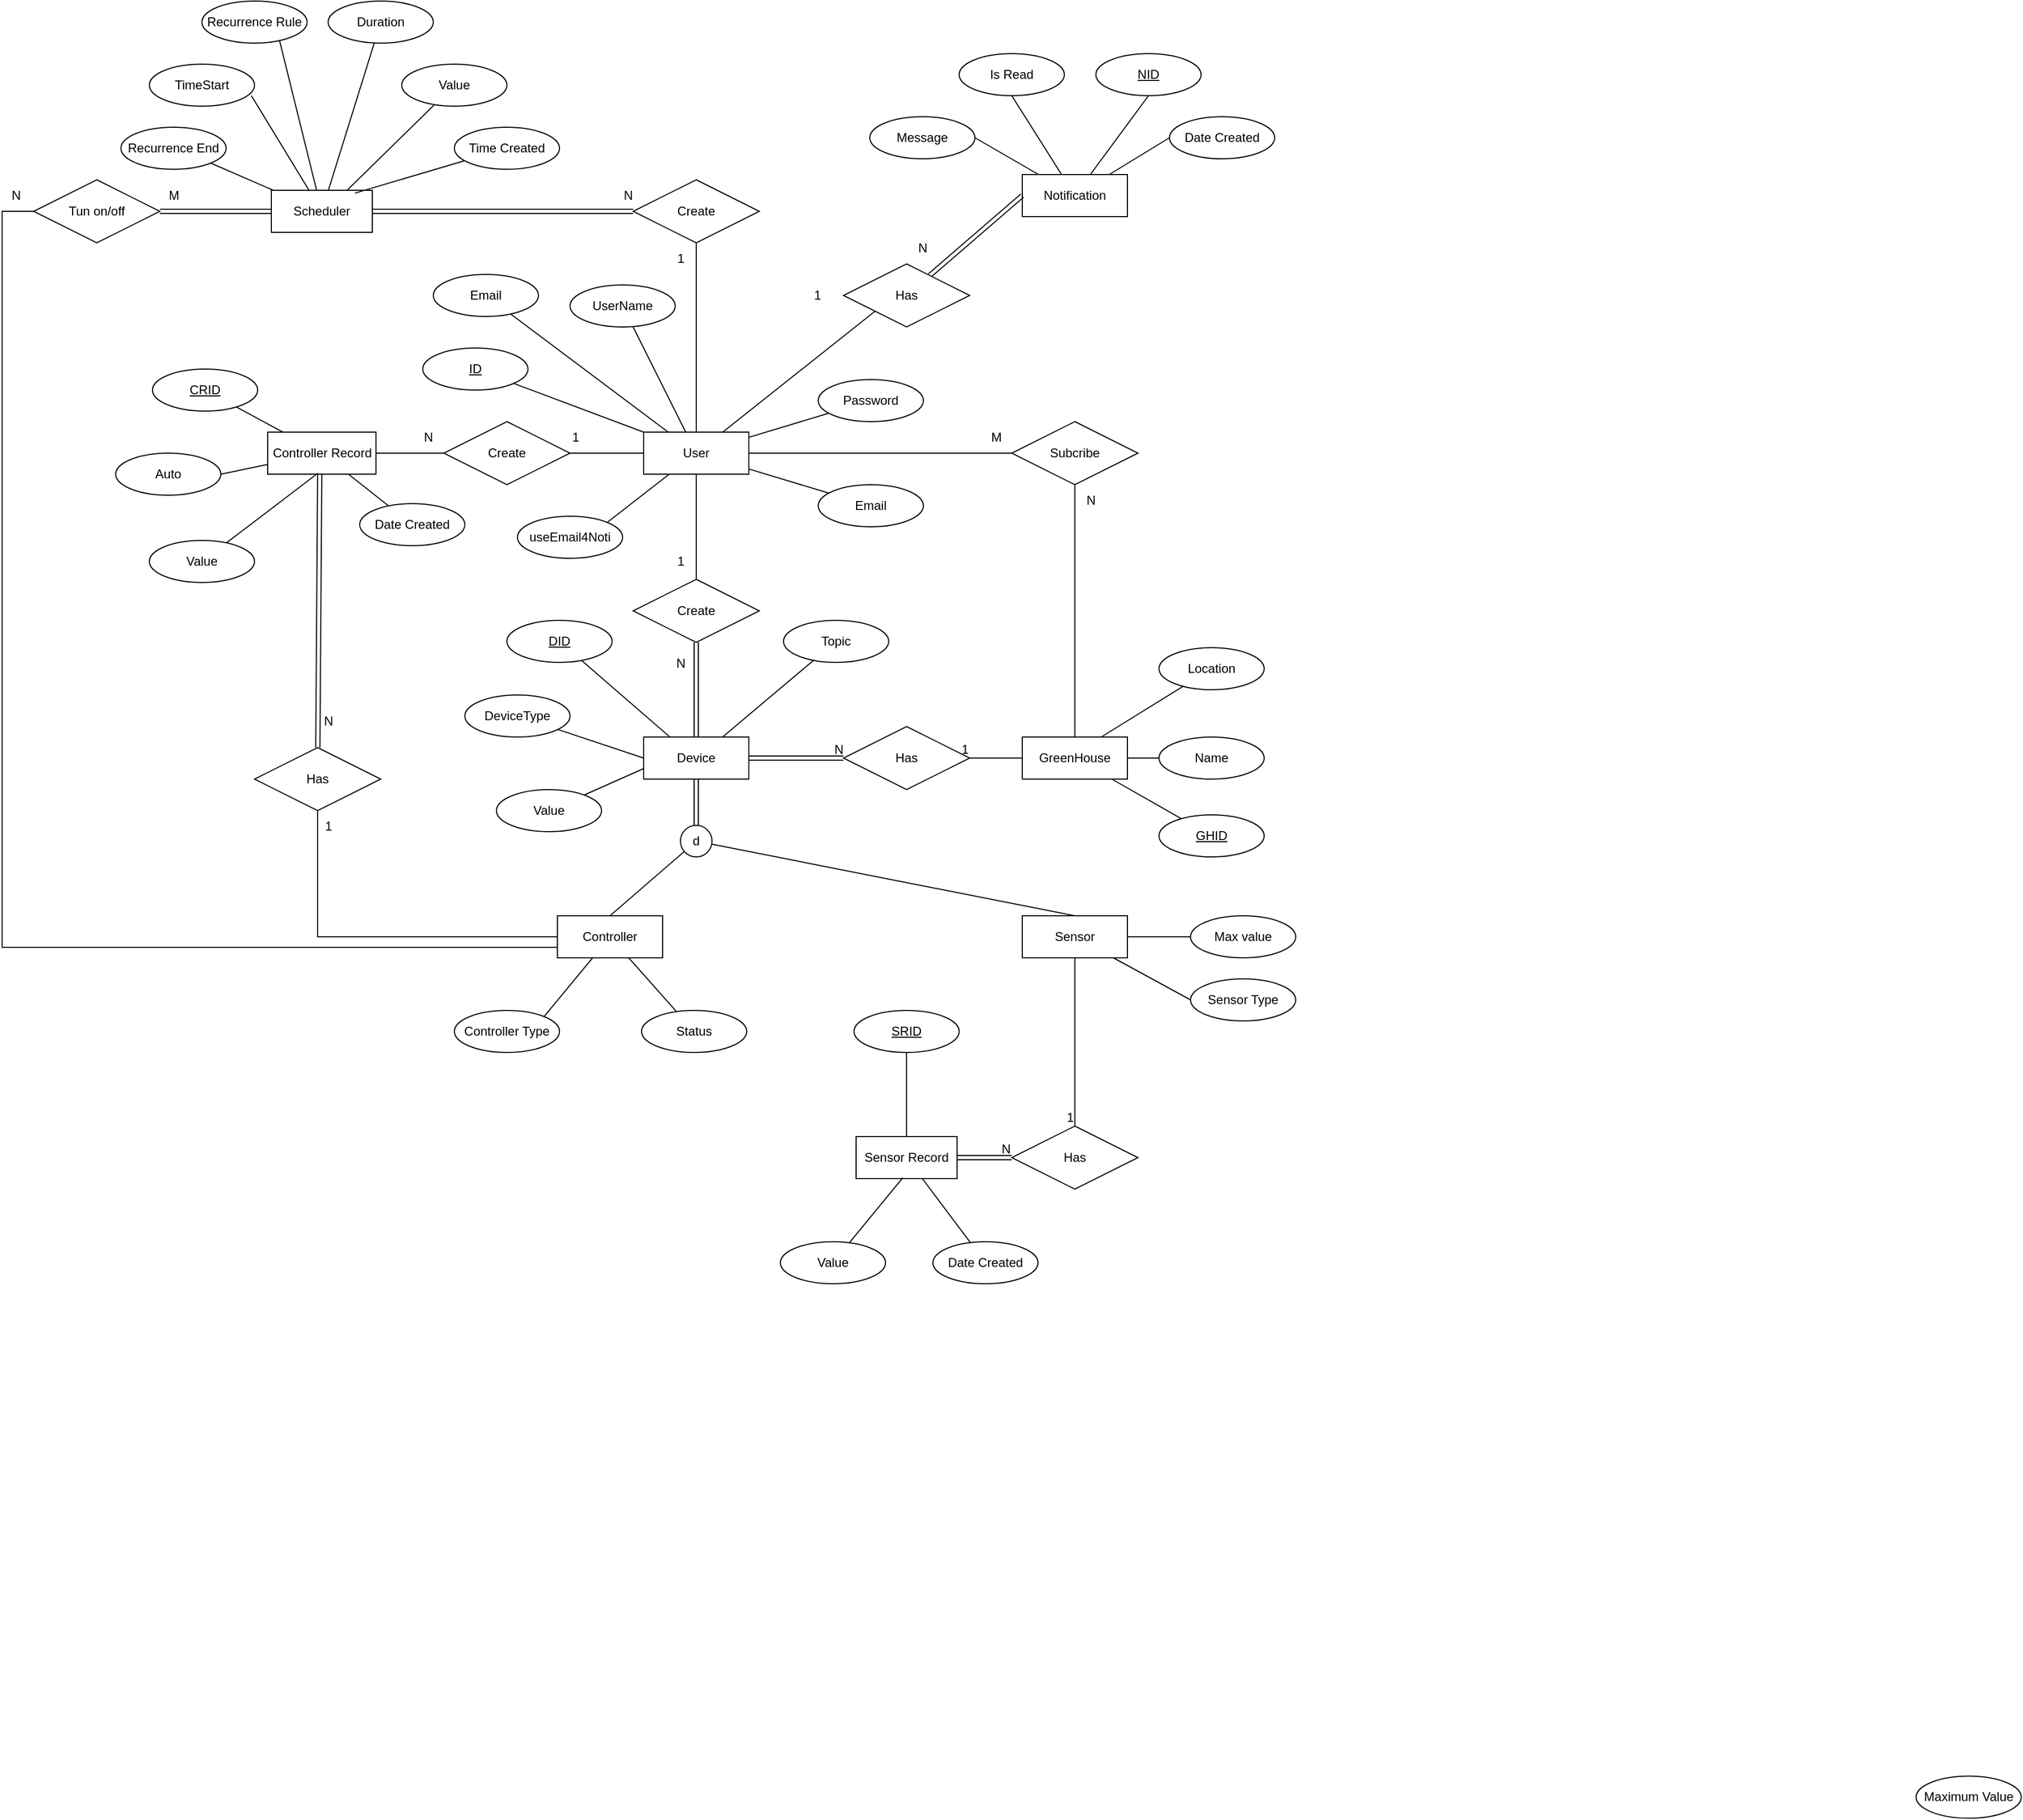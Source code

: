 <mxfile>
    <diagram id="JoOBvfm19z_bPglhsIEY" name="Page-1">
        <mxGraphModel dx="1464" dy="503" grid="0" gridSize="10" guides="1" tooltips="1" connect="1" arrows="1" fold="1" page="1" pageScale="1" pageWidth="850" pageHeight="1100" math="0" shadow="0">
            <root>
                <mxCell id="0"/>
                <mxCell id="1" parent="0"/>
                <mxCell id="100" style="edgeStyle=none;html=1;entryX=0;entryY=0.5;entryDx=0;entryDy=0;endArrow=none;endFill=0;" parent="1" source="2" target="96" edge="1">
                    <mxGeometry relative="1" as="geometry"/>
                </mxCell>
                <mxCell id="102" style="edgeStyle=none;html=1;entryX=0;entryY=0.5;entryDx=0;entryDy=0;endArrow=none;endFill=0;" parent="1" source="2" target="93" edge="1">
                    <mxGeometry relative="1" as="geometry"/>
                </mxCell>
                <mxCell id="2" value="Sensor" style="whiteSpace=wrap;html=1;align=center;" parent="1" vertex="1">
                    <mxGeometry x="690" y="1410" width="100" height="40" as="geometry"/>
                </mxCell>
                <mxCell id="3" value="GreenHouse" style="whiteSpace=wrap;html=1;align=center;" parent="1" vertex="1">
                    <mxGeometry x="690" y="1240" width="100" height="40" as="geometry"/>
                </mxCell>
                <mxCell id="4" style="rounded=0;orthogonalLoop=1;jettySize=auto;html=1;entryX=0.5;entryY=0;entryDx=0;entryDy=0;endArrow=none;startFill=0;" parent="1" source="6" target="59" edge="1">
                    <mxGeometry relative="1" as="geometry"/>
                </mxCell>
                <mxCell id="5" style="edgeStyle=orthogonalEdgeStyle;rounded=0;orthogonalLoop=1;jettySize=auto;html=1;entryX=0.5;entryY=1;entryDx=0;entryDy=0;endArrow=none;startFill=0;" parent="1" source="6" target="72" edge="1">
                    <mxGeometry relative="1" as="geometry"/>
                </mxCell>
                <mxCell id="92" style="edgeStyle=none;html=1;entryX=0;entryY=0.5;entryDx=0;entryDy=0;endArrow=none;endFill=0;" parent="1" source="6" target="90" edge="1">
                    <mxGeometry relative="1" as="geometry"/>
                </mxCell>
                <mxCell id="128" style="edgeStyle=none;html=1;entryX=0;entryY=1;entryDx=0;entryDy=0;endArrow=none;endFill=0;" parent="1" source="6" target="127" edge="1">
                    <mxGeometry relative="1" as="geometry"/>
                </mxCell>
                <mxCell id="151" style="edgeStyle=none;html=1;entryX=1;entryY=0;entryDx=0;entryDy=0;endArrow=none;endFill=0;" parent="1" source="6" target="150" edge="1">
                    <mxGeometry relative="1" as="geometry"/>
                </mxCell>
                <mxCell id="6" value="User" style="whiteSpace=wrap;html=1;align=center;" parent="1" vertex="1">
                    <mxGeometry x="330" y="950" width="100" height="40" as="geometry"/>
                </mxCell>
                <mxCell id="7" style="edgeStyle=orthogonalEdgeStyle;rounded=0;orthogonalLoop=1;jettySize=auto;html=1;endArrow=none;startFill=0;entryX=0.5;entryY=1;entryDx=0;entryDy=0;" parent="1" source="8" target="46" edge="1">
                    <mxGeometry relative="1" as="geometry">
                        <mxPoint x="22" y="1080" as="targetPoint"/>
                    </mxGeometry>
                </mxCell>
                <mxCell id="9" value="" style="ellipse;whiteSpace=wrap;html=1;align=center;aspect=fixed;fillColor=none;strokeColor=none;resizable=0;perimeter=centerPerimeter;rotatable=0;allowArrows=0;points=[];outlineConnect=1;" parent="1" vertex="1">
                    <mxGeometry x="400" y="1450" width="10" height="10" as="geometry"/>
                </mxCell>
                <mxCell id="10" value="" style="endArrow=none;html=1;rounded=0;" parent="1" source="30" target="31" edge="1">
                    <mxGeometry width="50" height="50" relative="1" as="geometry">
                        <mxPoint x="582" y="1790" as="sourcePoint"/>
                        <mxPoint x="690.573" y="1658.071" as="targetPoint"/>
                    </mxGeometry>
                </mxCell>
                <mxCell id="11" value="&lt;u&gt;GHID&lt;/u&gt;" style="ellipse;whiteSpace=wrap;html=1;align=center;" parent="1" vertex="1">
                    <mxGeometry x="820" y="1314" width="100" height="40" as="geometry"/>
                </mxCell>
                <mxCell id="12" value="" style="endArrow=none;html=1;rounded=0;" parent="1" source="3" target="11" edge="1">
                    <mxGeometry width="50" height="50" relative="1" as="geometry">
                        <mxPoint x="397" y="1530" as="sourcePoint"/>
                        <mxPoint x="447" y="1480" as="targetPoint"/>
                    </mxGeometry>
                </mxCell>
                <mxCell id="13" value="&lt;span&gt;UserName&lt;/span&gt;" style="ellipse;whiteSpace=wrap;html=1;align=center;fontStyle=0" parent="1" vertex="1">
                    <mxGeometry x="260" y="810" width="100" height="40" as="geometry"/>
                </mxCell>
                <mxCell id="14" value="Password" style="ellipse;whiteSpace=wrap;html=1;align=center;" parent="1" vertex="1">
                    <mxGeometry x="496" y="900" width="100" height="40" as="geometry"/>
                </mxCell>
                <mxCell id="15" value="Email" style="ellipse;whiteSpace=wrap;html=1;align=center;" parent="1" vertex="1">
                    <mxGeometry x="496" y="1000" width="100" height="40" as="geometry"/>
                </mxCell>
                <mxCell id="16" value="" style="endArrow=none;html=1;rounded=0;" parent="1" source="6" target="13" edge="1">
                    <mxGeometry width="50" height="50" relative="1" as="geometry">
                        <mxPoint x="256" y="1055" as="sourcePoint"/>
                        <mxPoint x="306" y="1005" as="targetPoint"/>
                    </mxGeometry>
                </mxCell>
                <mxCell id="17" value="" style="endArrow=none;html=1;rounded=0;" parent="1" source="6" target="14" edge="1">
                    <mxGeometry width="50" height="50" relative="1" as="geometry">
                        <mxPoint x="426" y="975" as="sourcePoint"/>
                        <mxPoint x="495" y="941" as="targetPoint"/>
                    </mxGeometry>
                </mxCell>
                <mxCell id="18" value="" style="endArrow=none;html=1;rounded=0;" parent="1" source="6" target="15" edge="1">
                    <mxGeometry width="50" height="50" relative="1" as="geometry">
                        <mxPoint x="436" y="995" as="sourcePoint"/>
                        <mxPoint x="476" y="995" as="targetPoint"/>
                    </mxGeometry>
                </mxCell>
                <mxCell id="106" style="edgeStyle=none;html=1;entryX=0.25;entryY=0;entryDx=0;entryDy=0;endArrow=none;endFill=0;" parent="1" source="19" target="57" edge="1">
                    <mxGeometry relative="1" as="geometry"/>
                </mxCell>
                <mxCell id="19" value="DID" style="ellipse;whiteSpace=wrap;html=1;align=center;fontStyle=4" parent="1" vertex="1">
                    <mxGeometry x="200" y="1129" width="100" height="40" as="geometry"/>
                </mxCell>
                <mxCell id="20" style="edgeStyle=orthogonalEdgeStyle;rounded=0;orthogonalLoop=1;jettySize=auto;html=1;exitX=0.5;exitY=1;exitDx=0;exitDy=0;" parent="1" edge="1">
                    <mxGeometry relative="1" as="geometry">
                        <mxPoint x="635" y="1510" as="sourcePoint"/>
                        <mxPoint x="635" y="1510" as="targetPoint"/>
                    </mxGeometry>
                </mxCell>
                <mxCell id="23" value="Has" style="shape=rhombus;perimeter=rhombusPerimeter;whiteSpace=wrap;html=1;align=center;" parent="1" vertex="1">
                    <mxGeometry x="520" y="1230" width="120" height="60" as="geometry"/>
                </mxCell>
                <mxCell id="24" value="" style="endArrow=none;html=1;rounded=0;" parent="1" source="3" target="23" edge="1">
                    <mxGeometry relative="1" as="geometry">
                        <mxPoint x="110" y="1480" as="sourcePoint"/>
                        <mxPoint x="270" y="1480" as="targetPoint"/>
                    </mxGeometry>
                </mxCell>
                <mxCell id="25" value="1" style="resizable=0;html=1;whiteSpace=wrap;align=right;verticalAlign=bottom;" parent="24" connectable="0" vertex="1">
                    <mxGeometry x="1" relative="1" as="geometry"/>
                </mxCell>
                <mxCell id="26" value="" style="shape=link;html=1;rounded=0;exitX=1;exitY=0.5;exitDx=0;exitDy=0;" parent="1" source="57" target="23" edge="1">
                    <mxGeometry relative="1" as="geometry">
                        <mxPoint x="110" y="1480" as="sourcePoint"/>
                        <mxPoint x="270" y="1480" as="targetPoint"/>
                    </mxGeometry>
                </mxCell>
                <mxCell id="27" value="N" style="resizable=0;html=1;whiteSpace=wrap;align=right;verticalAlign=bottom;" parent="26" connectable="0" vertex="1">
                    <mxGeometry x="1" relative="1" as="geometry">
                        <mxPoint x="1" as="offset"/>
                    </mxGeometry>
                </mxCell>
                <mxCell id="28" value="Email" style="ellipse;whiteSpace=wrap;html=1;align=center;" parent="1" vertex="1">
                    <mxGeometry x="130" y="800" width="100" height="40" as="geometry"/>
                </mxCell>
                <mxCell id="29" value="" style="endArrow=none;html=1;rounded=0;" parent="1" source="6" target="28" edge="1">
                    <mxGeometry width="50" height="50" relative="1" as="geometry">
                        <mxPoint x="356" y="925" as="sourcePoint"/>
                        <mxPoint x="406" y="875" as="targetPoint"/>
                    </mxGeometry>
                </mxCell>
                <mxCell id="30" value="Sensor Record" style="whiteSpace=wrap;html=1;" parent="1" vertex="1">
                    <mxGeometry x="532" y="1620" width="96" height="40" as="geometry"/>
                </mxCell>
                <mxCell id="31" value="Date Created" style="ellipse;whiteSpace=wrap;html=1;align=center;" parent="1" vertex="1">
                    <mxGeometry x="605" y="1720" width="100" height="40" as="geometry"/>
                </mxCell>
                <mxCell id="32" value="&lt;u&gt;SRID&lt;/u&gt;" style="ellipse;whiteSpace=wrap;html=1;align=center;" parent="1" vertex="1">
                    <mxGeometry x="530" y="1500" width="100" height="40" as="geometry"/>
                </mxCell>
                <mxCell id="33" value="Value" style="ellipse;whiteSpace=wrap;html=1;align=center;" parent="1" vertex="1">
                    <mxGeometry x="460" y="1720" width="100" height="40" as="geometry"/>
                </mxCell>
                <mxCell id="34" value="" style="endArrow=none;html=1;rounded=0;exitX=0.463;exitY=0.978;exitDx=0;exitDy=0;exitPerimeter=0;" parent="1" source="30" target="33" edge="1">
                    <mxGeometry width="50" height="50" relative="1" as="geometry">
                        <mxPoint x="52" y="1680" as="sourcePoint"/>
                        <mxPoint x="303" y="1792" as="targetPoint"/>
                    </mxGeometry>
                </mxCell>
                <mxCell id="35" value="" style="endArrow=none;html=1;rounded=0;" parent="1" source="30" target="32" edge="1">
                    <mxGeometry width="50" height="50" relative="1" as="geometry">
                        <mxPoint x="179" y="1700" as="sourcePoint"/>
                        <mxPoint x="190" y="1790" as="targetPoint"/>
                    </mxGeometry>
                </mxCell>
                <mxCell id="36" value="Has" style="shape=rhombus;perimeter=rhombusPerimeter;whiteSpace=wrap;html=1;align=center;" parent="1" vertex="1">
                    <mxGeometry x="680" y="1610" width="120" height="60" as="geometry"/>
                </mxCell>
                <mxCell id="37" value="" style="endArrow=none;html=1;rounded=0;" parent="1" source="2" target="36" edge="1">
                    <mxGeometry relative="1" as="geometry">
                        <mxPoint x="424" y="1340" as="sourcePoint"/>
                        <mxPoint x="424" y="1420" as="targetPoint"/>
                    </mxGeometry>
                </mxCell>
                <mxCell id="38" value="1" style="resizable=0;html=1;whiteSpace=wrap;align=right;verticalAlign=bottom;" parent="37" connectable="0" vertex="1">
                    <mxGeometry x="1" relative="1" as="geometry"/>
                </mxCell>
                <mxCell id="39" value="" style="shape=link;html=1;rounded=0;" parent="1" source="30" target="36" edge="1">
                    <mxGeometry relative="1" as="geometry">
                        <mxPoint x="424" y="1550" as="sourcePoint"/>
                        <mxPoint x="424" y="1480" as="targetPoint"/>
                        <Array as="points"/>
                    </mxGeometry>
                </mxCell>
                <mxCell id="40" value="N" style="resizable=0;html=1;whiteSpace=wrap;align=right;verticalAlign=bottom;" parent="39" connectable="0" vertex="1">
                    <mxGeometry x="1" relative="1" as="geometry">
                        <mxPoint as="offset"/>
                    </mxGeometry>
                </mxCell>
                <mxCell id="41" style="edgeStyle=orthogonalEdgeStyle;rounded=0;orthogonalLoop=1;jettySize=auto;html=1;exitX=0.5;exitY=1;exitDx=0;exitDy=0;" parent="1" edge="1">
                    <mxGeometry relative="1" as="geometry">
                        <mxPoint x="-120" y="1190" as="sourcePoint"/>
                        <mxPoint x="-120" y="1190" as="targetPoint"/>
                    </mxGeometry>
                </mxCell>
                <mxCell id="42" style="edgeStyle=orthogonalEdgeStyle;rounded=0;orthogonalLoop=1;jettySize=auto;html=1;exitX=0.5;exitY=1;exitDx=0;exitDy=0;" parent="1" edge="1">
                    <mxGeometry relative="1" as="geometry">
                        <mxPoint x="-90" y="1330" as="sourcePoint"/>
                        <mxPoint x="-90" y="1330" as="targetPoint"/>
                    </mxGeometry>
                </mxCell>
                <mxCell id="43" style="rounded=0;orthogonalLoop=1;jettySize=auto;html=1;entryX=0;entryY=0.5;entryDx=0;entryDy=0;endArrow=none;startFill=0;" parent="1" target="48" edge="1">
                    <mxGeometry relative="1" as="geometry">
                        <mxPoint x="70.0" y="970" as="sourcePoint"/>
                    </mxGeometry>
                </mxCell>
                <mxCell id="45" style="rounded=0;orthogonalLoop=1;jettySize=auto;html=1;entryX=0.5;entryY=1;entryDx=0;entryDy=0;endArrow=none;startFill=0;shape=link;" parent="1" source="46" edge="1">
                    <mxGeometry relative="1" as="geometry">
                        <mxPoint x="22" y="990" as="targetPoint"/>
                    </mxGeometry>
                </mxCell>
                <mxCell id="46" value="Has" style="shape=rhombus;perimeter=rhombusPerimeter;whiteSpace=wrap;html=1;align=center;" parent="1" vertex="1">
                    <mxGeometry x="-40" y="1250" width="120" height="60" as="geometry"/>
                </mxCell>
                <mxCell id="47" style="rounded=0;orthogonalLoop=1;jettySize=auto;html=1;entryX=0;entryY=0.5;entryDx=0;entryDy=0;endArrow=none;startFill=0;" parent="1" source="48" target="6" edge="1">
                    <mxGeometry relative="1" as="geometry"/>
                </mxCell>
                <mxCell id="48" value="Create" style="shape=rhombus;perimeter=rhombusPerimeter;whiteSpace=wrap;html=1;align=center;" parent="1" vertex="1">
                    <mxGeometry x="140" y="940" width="120" height="60" as="geometry"/>
                </mxCell>
                <mxCell id="50" value="1" style="text;html=1;align=center;verticalAlign=middle;resizable=0;points=[];autosize=1;strokeColor=none;fillColor=none;" parent="1" vertex="1">
                    <mxGeometry x="15" y="1310" width="30" height="30" as="geometry"/>
                </mxCell>
                <mxCell id="51" value="N" style="text;html=1;align=center;verticalAlign=middle;resizable=0;points=[];autosize=1;strokeColor=none;fillColor=none;" parent="1" vertex="1">
                    <mxGeometry x="15" y="1210" width="30" height="30" as="geometry"/>
                </mxCell>
                <mxCell id="52" value="1" style="text;html=1;align=center;verticalAlign=middle;resizable=0;points=[];autosize=1;strokeColor=none;fillColor=none;" parent="1" vertex="1">
                    <mxGeometry x="250" y="940" width="30" height="30" as="geometry"/>
                </mxCell>
                <mxCell id="53" value="N" style="text;html=1;align=center;verticalAlign=middle;resizable=0;points=[];autosize=1;strokeColor=none;fillColor=none;" parent="1" vertex="1">
                    <mxGeometry x="110" y="940" width="30" height="30" as="geometry"/>
                </mxCell>
                <mxCell id="56" style="rounded=0;orthogonalLoop=1;jettySize=auto;html=1;entryX=0.5;entryY=0;entryDx=0;entryDy=0;endArrow=none;startFill=0;shape=link;" parent="1" source="57" target="64" edge="1">
                    <mxGeometry relative="1" as="geometry"/>
                </mxCell>
                <mxCell id="57" value="Device" style="whiteSpace=wrap;html=1;align=center;" parent="1" vertex="1">
                    <mxGeometry x="330" y="1240" width="100" height="40" as="geometry"/>
                </mxCell>
                <mxCell id="58" style="rounded=0;orthogonalLoop=1;jettySize=auto;html=1;entryX=0.5;entryY=0;entryDx=0;entryDy=0;endArrow=none;startFill=0;shape=link;" parent="1" source="59" target="57" edge="1">
                    <mxGeometry relative="1" as="geometry"/>
                </mxCell>
                <mxCell id="59" value="Create" style="shape=rhombus;perimeter=rhombusPerimeter;whiteSpace=wrap;html=1;align=center;" parent="1" vertex="1">
                    <mxGeometry x="320" y="1090" width="120" height="60" as="geometry"/>
                </mxCell>
                <mxCell id="60" value="1" style="text;html=1;align=center;verticalAlign=middle;resizable=0;points=[];autosize=1;strokeColor=none;fillColor=none;" parent="1" vertex="1">
                    <mxGeometry x="350" y="1058" width="30" height="30" as="geometry"/>
                </mxCell>
                <mxCell id="61" value="N" style="text;html=1;align=center;verticalAlign=middle;resizable=0;points=[];autosize=1;strokeColor=none;fillColor=none;" parent="1" vertex="1">
                    <mxGeometry x="350" y="1155" width="30" height="30" as="geometry"/>
                </mxCell>
                <mxCell id="62" style="rounded=0;orthogonalLoop=1;jettySize=auto;html=1;entryX=0.5;entryY=0;entryDx=0;entryDy=0;endArrow=none;startFill=0;" parent="1" source="64" target="2" edge="1">
                    <mxGeometry relative="1" as="geometry"/>
                </mxCell>
                <mxCell id="63" style="rounded=0;orthogonalLoop=1;jettySize=auto;html=1;entryX=0.5;entryY=0;entryDx=0;entryDy=0;endArrow=none;startFill=0;" parent="1" source="64" target="8" edge="1">
                    <mxGeometry relative="1" as="geometry"/>
                </mxCell>
                <mxCell id="64" value="d" style="ellipse;whiteSpace=wrap;html=1;aspect=fixed;" parent="1" vertex="1">
                    <mxGeometry x="365" y="1324" width="30" height="30" as="geometry"/>
                </mxCell>
                <mxCell id="107" style="edgeStyle=none;html=1;entryX=0.75;entryY=0;entryDx=0;entryDy=0;endArrow=none;endFill=0;" parent="1" source="65" target="57" edge="1">
                    <mxGeometry relative="1" as="geometry"/>
                </mxCell>
                <mxCell id="65" value="Topic" style="ellipse;whiteSpace=wrap;html=1;align=center;" parent="1" vertex="1">
                    <mxGeometry x="463" y="1129" width="100" height="40" as="geometry"/>
                </mxCell>
                <mxCell id="108" style="edgeStyle=none;html=1;entryX=0;entryY=0.5;entryDx=0;entryDy=0;endArrow=none;endFill=0;" parent="1" source="69" target="57" edge="1">
                    <mxGeometry relative="1" as="geometry"/>
                </mxCell>
                <mxCell id="69" value="DeviceType" style="ellipse;whiteSpace=wrap;html=1;align=center;" parent="1" vertex="1">
                    <mxGeometry x="160" y="1200" width="100" height="40" as="geometry"/>
                </mxCell>
                <mxCell id="217" style="edgeStyle=none;html=1;entryX=1;entryY=1;entryDx=0;entryDy=0;endArrow=none;endFill=0;" parent="1" source="70" target="215" edge="1">
                    <mxGeometry relative="1" as="geometry"/>
                </mxCell>
                <mxCell id="70" value="Scheduler" style="whiteSpace=wrap;html=1;" parent="1" vertex="1">
                    <mxGeometry x="-24" y="720" width="96" height="40" as="geometry"/>
                </mxCell>
                <mxCell id="71" style="edgeStyle=orthogonalEdgeStyle;rounded=0;orthogonalLoop=1;jettySize=auto;html=1;entryX=1;entryY=0.5;entryDx=0;entryDy=0;endArrow=none;startFill=0;shape=link;" parent="1" source="72" target="70" edge="1">
                    <mxGeometry relative="1" as="geometry"/>
                </mxCell>
                <mxCell id="72" value="Create" style="shape=rhombus;perimeter=rhombusPerimeter;whiteSpace=wrap;html=1;align=center;" parent="1" vertex="1">
                    <mxGeometry x="320" y="710" width="120" height="60" as="geometry"/>
                </mxCell>
                <mxCell id="73" value="N" style="text;html=1;align=center;verticalAlign=middle;resizable=0;points=[];autosize=1;strokeColor=none;fillColor=none;" parent="1" vertex="1">
                    <mxGeometry x="300" y="710" width="30" height="30" as="geometry"/>
                </mxCell>
                <mxCell id="74" value="1" style="text;html=1;align=center;verticalAlign=middle;resizable=0;points=[];autosize=1;strokeColor=none;fillColor=none;" parent="1" vertex="1">
                    <mxGeometry x="350" y="770" width="30" height="30" as="geometry"/>
                </mxCell>
                <mxCell id="75" style="edgeStyle=orthogonalEdgeStyle;rounded=0;orthogonalLoop=1;jettySize=auto;html=1;entryX=0;entryY=0.5;entryDx=0;entryDy=0;endArrow=none;startFill=0;shape=link;" parent="1" source="77" target="70" edge="1">
                    <mxGeometry relative="1" as="geometry"/>
                </mxCell>
                <mxCell id="76" style="edgeStyle=orthogonalEdgeStyle;rounded=0;orthogonalLoop=1;jettySize=auto;html=1;entryX=0;entryY=0.75;entryDx=0;entryDy=0;endArrow=none;startFill=0;" parent="1" source="77" target="8" edge="1">
                    <mxGeometry relative="1" as="geometry">
                        <Array as="points">
                            <mxPoint x="-280" y="740"/>
                            <mxPoint x="-280" y="1440"/>
                        </Array>
                    </mxGeometry>
                </mxCell>
                <mxCell id="77" value="Tun on/off" style="shape=rhombus;perimeter=rhombusPerimeter;whiteSpace=wrap;html=1;align=center;" parent="1" vertex="1">
                    <mxGeometry x="-250" y="710" width="120" height="60" as="geometry"/>
                </mxCell>
                <mxCell id="78" value="M" style="text;html=1;align=center;verticalAlign=middle;resizable=0;points=[];autosize=1;strokeColor=none;fillColor=none;" parent="1" vertex="1">
                    <mxGeometry x="-132" y="710" width="30" height="30" as="geometry"/>
                </mxCell>
                <mxCell id="79" value="N" style="text;html=1;align=center;verticalAlign=middle;resizable=0;points=[];autosize=1;strokeColor=none;fillColor=none;" parent="1" vertex="1">
                    <mxGeometry x="-282" y="710" width="30" height="30" as="geometry"/>
                </mxCell>
                <mxCell id="81" value="Value" style="ellipse;whiteSpace=wrap;html=1;align=center;" parent="1" vertex="1">
                    <mxGeometry x="100" y="600" width="100" height="40" as="geometry"/>
                </mxCell>
                <mxCell id="82" value="TimeStart" style="ellipse;whiteSpace=wrap;html=1;align=center;" parent="1" vertex="1">
                    <mxGeometry x="-140" y="600" width="100" height="40" as="geometry"/>
                </mxCell>
                <mxCell id="220" style="edgeStyle=none;html=1;endArrow=none;endFill=0;" parent="1" source="83" target="70" edge="1">
                    <mxGeometry relative="1" as="geometry"/>
                </mxCell>
                <mxCell id="83" value="Duration" style="ellipse;whiteSpace=wrap;html=1;align=center;" parent="1" vertex="1">
                    <mxGeometry x="30" y="540" width="100" height="40" as="geometry"/>
                </mxCell>
                <mxCell id="86" style="edgeStyle=none;html=1;entryX=1;entryY=0.5;entryDx=0;entryDy=0;endArrow=none;endFill=0;" parent="1" source="84" target="3" edge="1">
                    <mxGeometry relative="1" as="geometry"/>
                </mxCell>
                <mxCell id="84" value="Name" style="ellipse;whiteSpace=wrap;html=1;align=center;" parent="1" vertex="1">
                    <mxGeometry x="820" y="1240" width="100" height="40" as="geometry"/>
                </mxCell>
                <mxCell id="85" value="Location" style="ellipse;whiteSpace=wrap;html=1;align=center;" parent="1" vertex="1">
                    <mxGeometry x="820" y="1155" width="100" height="40" as="geometry"/>
                </mxCell>
                <mxCell id="87" style="edgeStyle=none;html=1;entryX=0.75;entryY=0;entryDx=0;entryDy=0;endArrow=none;endFill=0;" parent="1" source="85" target="3" edge="1">
                    <mxGeometry relative="1" as="geometry"/>
                </mxCell>
                <mxCell id="88" value="ID" style="ellipse;whiteSpace=wrap;html=1;align=center;fontStyle=4" parent="1" vertex="1">
                    <mxGeometry x="120" y="870" width="100" height="40" as="geometry"/>
                </mxCell>
                <mxCell id="89" style="edgeStyle=none;html=1;entryX=0;entryY=0;entryDx=0;entryDy=0;endArrow=none;endFill=0;" parent="1" source="88" target="6" edge="1">
                    <mxGeometry relative="1" as="geometry"/>
                </mxCell>
                <mxCell id="91" style="edgeStyle=none;html=1;entryX=0.5;entryY=0;entryDx=0;entryDy=0;endArrow=none;endFill=0;" parent="1" source="90" target="3" edge="1">
                    <mxGeometry relative="1" as="geometry"/>
                </mxCell>
                <mxCell id="90" value="Subcribe" style="shape=rhombus;perimeter=rhombusPerimeter;whiteSpace=wrap;html=1;align=center;" parent="1" vertex="1">
                    <mxGeometry x="680" y="940" width="120" height="60" as="geometry"/>
                </mxCell>
                <mxCell id="93" value="Sensor Type" style="ellipse;whiteSpace=wrap;html=1;align=center;" parent="1" vertex="1">
                    <mxGeometry x="850" y="1470" width="100" height="40" as="geometry"/>
                </mxCell>
                <mxCell id="94" value="Maximum Value" style="ellipse;whiteSpace=wrap;html=1;align=center;" parent="1" vertex="1">
                    <mxGeometry x="1539.86" y="2228.29" width="100" height="40" as="geometry"/>
                </mxCell>
                <mxCell id="96" value="Max value" style="ellipse;whiteSpace=wrap;html=1;align=center;" parent="1" vertex="1">
                    <mxGeometry x="850" y="1410" width="100" height="40" as="geometry"/>
                </mxCell>
                <mxCell id="109" style="edgeStyle=none;html=1;entryX=0;entryY=0.75;entryDx=0;entryDy=0;endArrow=none;endFill=0;" parent="1" source="105" target="57" edge="1">
                    <mxGeometry relative="1" as="geometry"/>
                </mxCell>
                <mxCell id="105" value="Value" style="ellipse;whiteSpace=wrap;html=1;align=center;" parent="1" vertex="1">
                    <mxGeometry x="190" y="1290" width="100" height="40" as="geometry"/>
                </mxCell>
                <mxCell id="125" value="" style="group" parent="1" vertex="1" connectable="0">
                    <mxGeometry x="150" y="1410" width="278" height="130" as="geometry"/>
                </mxCell>
                <mxCell id="8" value="Controller" style="whiteSpace=wrap;html=1;align=center;" parent="125" vertex="1">
                    <mxGeometry x="98" width="100" height="40" as="geometry"/>
                </mxCell>
                <mxCell id="21" value="Status" style="ellipse;whiteSpace=wrap;html=1;align=center;" parent="125" vertex="1">
                    <mxGeometry x="178" y="90" width="100" height="40" as="geometry"/>
                </mxCell>
                <mxCell id="103" value="Controller Type" style="ellipse;whiteSpace=wrap;html=1;align=center;" parent="125" vertex="1">
                    <mxGeometry y="90" width="100" height="40" as="geometry"/>
                </mxCell>
                <mxCell id="22" value="" style="endArrow=none;html=1;rounded=0;" parent="125" source="8" target="21" edge="1">
                    <mxGeometry width="50" height="50" relative="1" as="geometry">
                        <mxPoint x="6" y="-405" as="sourcePoint"/>
                        <mxPoint x="6" y="-430" as="targetPoint"/>
                    </mxGeometry>
                </mxCell>
                <mxCell id="104" style="edgeStyle=none;html=1;entryX=1;entryY=0;entryDx=0;entryDy=0;endArrow=none;endFill=0;" parent="125" source="8" target="103" edge="1">
                    <mxGeometry relative="1" as="geometry"/>
                </mxCell>
                <mxCell id="111" value="" style="endArrow=none;html=1;rounded=0;" parent="1" source="113" target="114" edge="1">
                    <mxGeometry width="50" height="50" relative="1" as="geometry">
                        <mxPoint x="29.5" y="1120" as="sourcePoint"/>
                        <mxPoint x="138.073" y="988.071" as="targetPoint"/>
                    </mxGeometry>
                </mxCell>
                <mxCell id="112" style="edgeStyle=orthogonalEdgeStyle;rounded=0;orthogonalLoop=1;jettySize=auto;html=1;exitX=0.5;exitY=1;exitDx=0;exitDy=0;" parent="1" edge="1">
                    <mxGeometry relative="1" as="geometry">
                        <mxPoint x="82.5" y="840" as="sourcePoint"/>
                        <mxPoint x="82.5" y="840" as="targetPoint"/>
                    </mxGeometry>
                </mxCell>
                <mxCell id="212" style="edgeStyle=none;html=1;entryX=1;entryY=0.5;entryDx=0;entryDy=0;endArrow=none;endFill=0;" parent="1" source="113" target="211" edge="1">
                    <mxGeometry relative="1" as="geometry"/>
                </mxCell>
                <mxCell id="113" value="Controller Record" style="whiteSpace=wrap;html=1;" parent="1" vertex="1">
                    <mxGeometry x="-27.5" y="950" width="103" height="40" as="geometry"/>
                </mxCell>
                <mxCell id="114" value="Date Created" style="ellipse;whiteSpace=wrap;html=1;align=center;" parent="1" vertex="1">
                    <mxGeometry x="60" y="1018" width="100" height="40" as="geometry"/>
                </mxCell>
                <mxCell id="115" value="&lt;u&gt;CRID&lt;/u&gt;" style="ellipse;whiteSpace=wrap;html=1;align=center;" parent="1" vertex="1">
                    <mxGeometry x="-137" y="890" width="100" height="40" as="geometry"/>
                </mxCell>
                <mxCell id="116" value="Value" style="ellipse;whiteSpace=wrap;html=1;align=center;" parent="1" vertex="1">
                    <mxGeometry x="-140" y="1053" width="100" height="40" as="geometry"/>
                </mxCell>
                <mxCell id="117" value="" style="endArrow=none;html=1;rounded=0;exitX=0.463;exitY=0.978;exitDx=0;exitDy=0;exitPerimeter=0;" parent="1" source="113" target="116" edge="1">
                    <mxGeometry width="50" height="50" relative="1" as="geometry">
                        <mxPoint x="-500.5" y="1010" as="sourcePoint"/>
                        <mxPoint x="-249.5" y="1122" as="targetPoint"/>
                    </mxGeometry>
                </mxCell>
                <mxCell id="118" value="" style="endArrow=none;html=1;rounded=0;" parent="1" source="113" target="115" edge="1">
                    <mxGeometry width="50" height="50" relative="1" as="geometry">
                        <mxPoint x="-373.5" y="1030" as="sourcePoint"/>
                        <mxPoint x="-362.5" y="1120" as="targetPoint"/>
                    </mxGeometry>
                </mxCell>
                <mxCell id="136" style="edgeStyle=none;html=1;endArrow=none;endFill=0;entryX=0.5;entryY=1;entryDx=0;entryDy=0;" parent="1" source="126" target="134" edge="1">
                    <mxGeometry relative="1" as="geometry"/>
                </mxCell>
                <mxCell id="137" style="edgeStyle=none;html=1;entryX=1;entryY=0.5;entryDx=0;entryDy=0;endArrow=none;endFill=0;" parent="1" source="126" target="135" edge="1">
                    <mxGeometry relative="1" as="geometry"/>
                </mxCell>
                <mxCell id="138" style="edgeStyle=none;html=1;entryX=0.5;entryY=1;entryDx=0;entryDy=0;endArrow=none;endFill=0;" parent="1" source="126" target="132" edge="1">
                    <mxGeometry relative="1" as="geometry"/>
                </mxCell>
                <mxCell id="139" style="edgeStyle=none;html=1;entryX=0;entryY=0.5;entryDx=0;entryDy=0;endArrow=none;endFill=0;" parent="1" source="126" target="133" edge="1">
                    <mxGeometry relative="1" as="geometry"/>
                </mxCell>
                <mxCell id="126" value="Notification" style="whiteSpace=wrap;html=1;align=center;" parent="1" vertex="1">
                    <mxGeometry x="690" y="705" width="100" height="40" as="geometry"/>
                </mxCell>
                <mxCell id="129" style="edgeStyle=none;html=1;entryX=0;entryY=0.5;entryDx=0;entryDy=0;endArrow=none;endFill=0;shape=link;" parent="1" source="127" target="126" edge="1">
                    <mxGeometry relative="1" as="geometry"/>
                </mxCell>
                <mxCell id="127" value="Has" style="shape=rhombus;perimeter=rhombusPerimeter;whiteSpace=wrap;html=1;align=center;" parent="1" vertex="1">
                    <mxGeometry x="520" y="790" width="120" height="60" as="geometry"/>
                </mxCell>
                <mxCell id="130" value="1" style="text;html=1;align=center;verticalAlign=middle;resizable=0;points=[];autosize=1;strokeColor=none;fillColor=none;" parent="1" vertex="1">
                    <mxGeometry x="480" y="805" width="30" height="30" as="geometry"/>
                </mxCell>
                <mxCell id="131" value="N" style="text;html=1;align=center;verticalAlign=middle;resizable=0;points=[];autosize=1;strokeColor=none;fillColor=none;" parent="1" vertex="1">
                    <mxGeometry x="580" y="760" width="30" height="30" as="geometry"/>
                </mxCell>
                <mxCell id="132" value="NID" style="ellipse;whiteSpace=wrap;html=1;align=center;fontStyle=4" parent="1" vertex="1">
                    <mxGeometry x="760" y="590" width="100" height="40" as="geometry"/>
                </mxCell>
                <mxCell id="133" value="Date Created" style="ellipse;whiteSpace=wrap;html=1;align=center;" parent="1" vertex="1">
                    <mxGeometry x="830" y="650" width="100" height="40" as="geometry"/>
                </mxCell>
                <mxCell id="134" value="Is Read" style="ellipse;whiteSpace=wrap;html=1;align=center;" parent="1" vertex="1">
                    <mxGeometry x="630" y="590" width="100" height="40" as="geometry"/>
                </mxCell>
                <mxCell id="135" value="Message" style="ellipse;whiteSpace=wrap;html=1;align=center;" parent="1" vertex="1">
                    <mxGeometry x="545" y="650" width="100" height="40" as="geometry"/>
                </mxCell>
                <mxCell id="140" value="Time Created" style="ellipse;whiteSpace=wrap;html=1;align=center;" parent="1" vertex="1">
                    <mxGeometry x="150" y="660" width="100" height="40" as="geometry"/>
                </mxCell>
                <mxCell id="145" style="edgeStyle=none;html=1;entryX=0.828;entryY=0.067;entryDx=0;entryDy=0;endArrow=none;endFill=0;entryPerimeter=0;" parent="1" source="140" target="70" edge="1">
                    <mxGeometry relative="1" as="geometry"/>
                </mxCell>
                <mxCell id="146" value="M" style="text;html=1;align=center;verticalAlign=middle;resizable=0;points=[];autosize=1;strokeColor=none;fillColor=none;" parent="1" vertex="1">
                    <mxGeometry x="650" y="940" width="30" height="30" as="geometry"/>
                </mxCell>
                <mxCell id="147" value="N" style="text;html=1;align=center;verticalAlign=middle;resizable=0;points=[];autosize=1;strokeColor=none;fillColor=none;" parent="1" vertex="1">
                    <mxGeometry x="740" y="1000" width="30" height="30" as="geometry"/>
                </mxCell>
                <mxCell id="150" value="useEmail4Noti" style="ellipse;whiteSpace=wrap;html=1;align=center;" parent="1" vertex="1">
                    <mxGeometry x="210" y="1030" width="100" height="40" as="geometry"/>
                </mxCell>
                <mxCell id="152" value="Recurrence Rule" style="ellipse;whiteSpace=wrap;html=1;align=center;" parent="1" vertex="1">
                    <mxGeometry x="-90" y="540" width="100" height="40" as="geometry"/>
                </mxCell>
                <mxCell id="211" value="Auto" style="ellipse;whiteSpace=wrap;html=1;align=center;" parent="1" vertex="1">
                    <mxGeometry x="-172" y="970" width="100" height="40" as="geometry"/>
                </mxCell>
                <mxCell id="215" value="Recurrence End" style="ellipse;whiteSpace=wrap;html=1;align=center;" parent="1" vertex="1">
                    <mxGeometry x="-167" y="660" width="100" height="40" as="geometry"/>
                </mxCell>
                <mxCell id="218" style="edgeStyle=none;html=1;entryX=0.97;entryY=0.75;entryDx=0;entryDy=0;entryPerimeter=0;endArrow=none;endFill=0;" parent="1" source="70" target="82" edge="1">
                    <mxGeometry relative="1" as="geometry"/>
                </mxCell>
                <mxCell id="219" style="edgeStyle=none;html=1;entryX=0.738;entryY=0.942;entryDx=0;entryDy=0;entryPerimeter=0;endArrow=none;endFill=0;" parent="1" source="70" target="152" edge="1">
                    <mxGeometry relative="1" as="geometry"/>
                </mxCell>
                <mxCell id="221" style="edgeStyle=none;html=1;entryX=0.75;entryY=0;entryDx=0;entryDy=0;endArrow=none;endFill=0;" parent="1" source="81" target="70" edge="1">
                    <mxGeometry relative="1" as="geometry"/>
                </mxCell>
            </root>
        </mxGraphModel>
    </diagram>
</mxfile>
